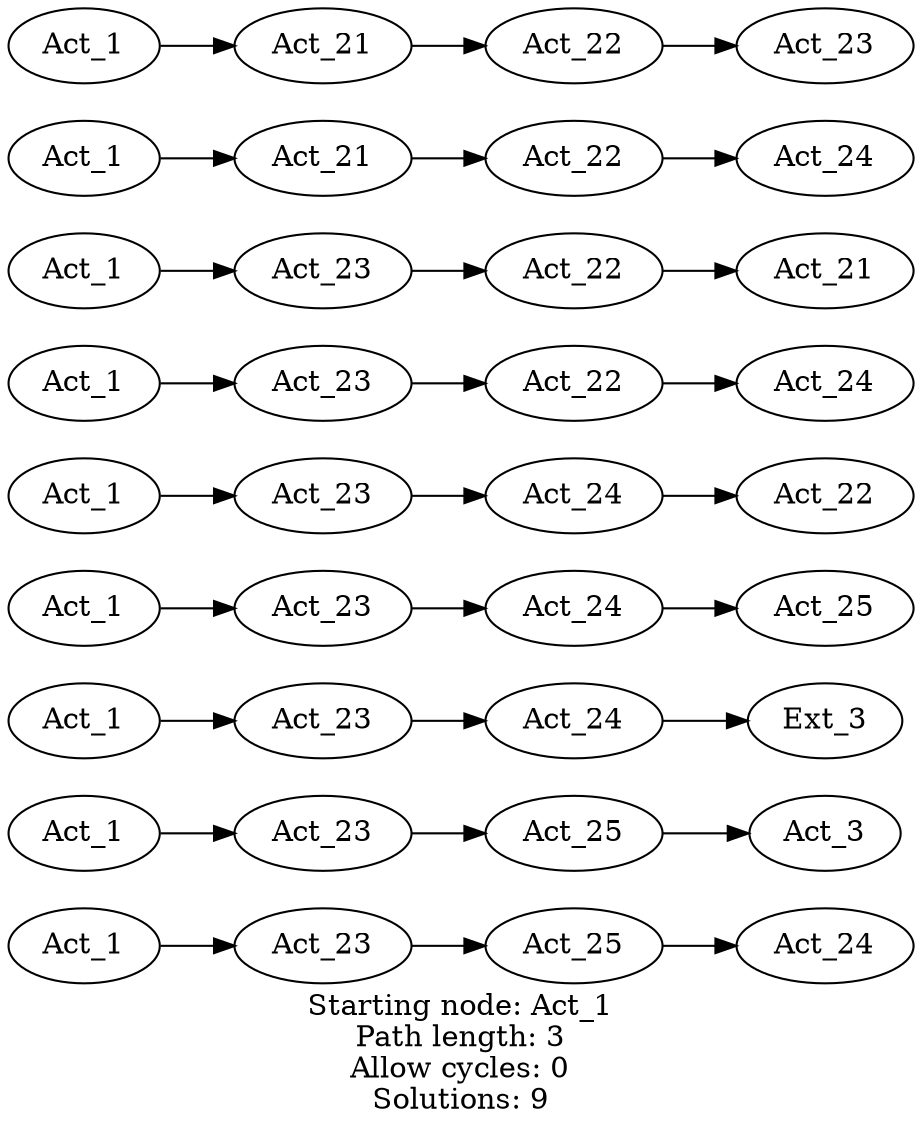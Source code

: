 digraph G
{
	graph [label = "Starting node: Act_1\nPath length: 3\nAllow cycles: 0\nSolutions: 9" rankdir = LR]

	"1" [label = "Act_1" name = "1"]
	"2" [label = "Act_23" name = "2"]
	"3" [label = "Act_25" name = "3"]
	"4" [label = "Act_24" name = "4"]
	"5" [label = "Act_1" name = "5"]
	"6" [label = "Act_23" name = "6"]
	"7" [label = "Act_25" name = "7"]
	"8" [label = "Act_3" name = "8"]
	"9" [label = "Act_1" name = "9"]
	"10" [label = "Act_23" name = "10"]
	"11" [label = "Act_24" name = "11"]
	"12" [label = "Ext_3" name = "12"]
	"13" [label = "Act_1" name = "13"]
	"14" [label = "Act_23" name = "14"]
	"15" [label = "Act_24" name = "15"]
	"16" [label = "Act_25" name = "16"]
	"17" [label = "Act_1" name = "17"]
	"18" [label = "Act_23" name = "18"]
	"19" [label = "Act_24" name = "19"]
	"20" [label = "Act_22" name = "20"]
	"21" [label = "Act_1" name = "21"]
	"22" [label = "Act_23" name = "22"]
	"23" [label = "Act_22" name = "23"]
	"24" [label = "Act_24" name = "24"]
	"25" [label = "Act_1" name = "25"]
	"26" [label = "Act_23" name = "26"]
	"27" [label = "Act_22" name = "27"]
	"28" [label = "Act_21" name = "28"]
	"29" [label = "Act_1" name = "29"]
	"30" [label = "Act_21" name = "30"]
	"31" [label = "Act_22" name = "31"]
	"32" [label = "Act_24" name = "32"]
	"33" [label = "Act_1" name = "33"]
	"34" [label = "Act_21" name = "34"]
	"35" [label = "Act_22" name = "35"]
	"36" [label = "Act_23" name = "36"]
	"1" -> "2" -> "3" -> "4";
	"5" -> "6" -> "7" -> "8";
	"9" -> "10" -> "11" -> "12";
	"13" -> "14" -> "15" -> "16";
	"17" -> "18" -> "19" -> "20";
	"21" -> "22" -> "23" -> "24";
	"25" -> "26" -> "27" -> "28";
	"29" -> "30" -> "31" -> "32";
	"33" -> "34" -> "35" -> "36";
}
